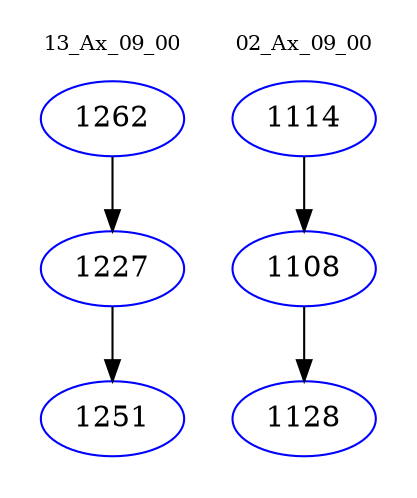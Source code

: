 digraph{
subgraph cluster_0 {
color = white
label = "13_Ax_09_00";
fontsize=10;
T0_1262 [label="1262", color="blue"]
T0_1262 -> T0_1227 [color="black"]
T0_1227 [label="1227", color="blue"]
T0_1227 -> T0_1251 [color="black"]
T0_1251 [label="1251", color="blue"]
}
subgraph cluster_1 {
color = white
label = "02_Ax_09_00";
fontsize=10;
T1_1114 [label="1114", color="blue"]
T1_1114 -> T1_1108 [color="black"]
T1_1108 [label="1108", color="blue"]
T1_1108 -> T1_1128 [color="black"]
T1_1128 [label="1128", color="blue"]
}
}
